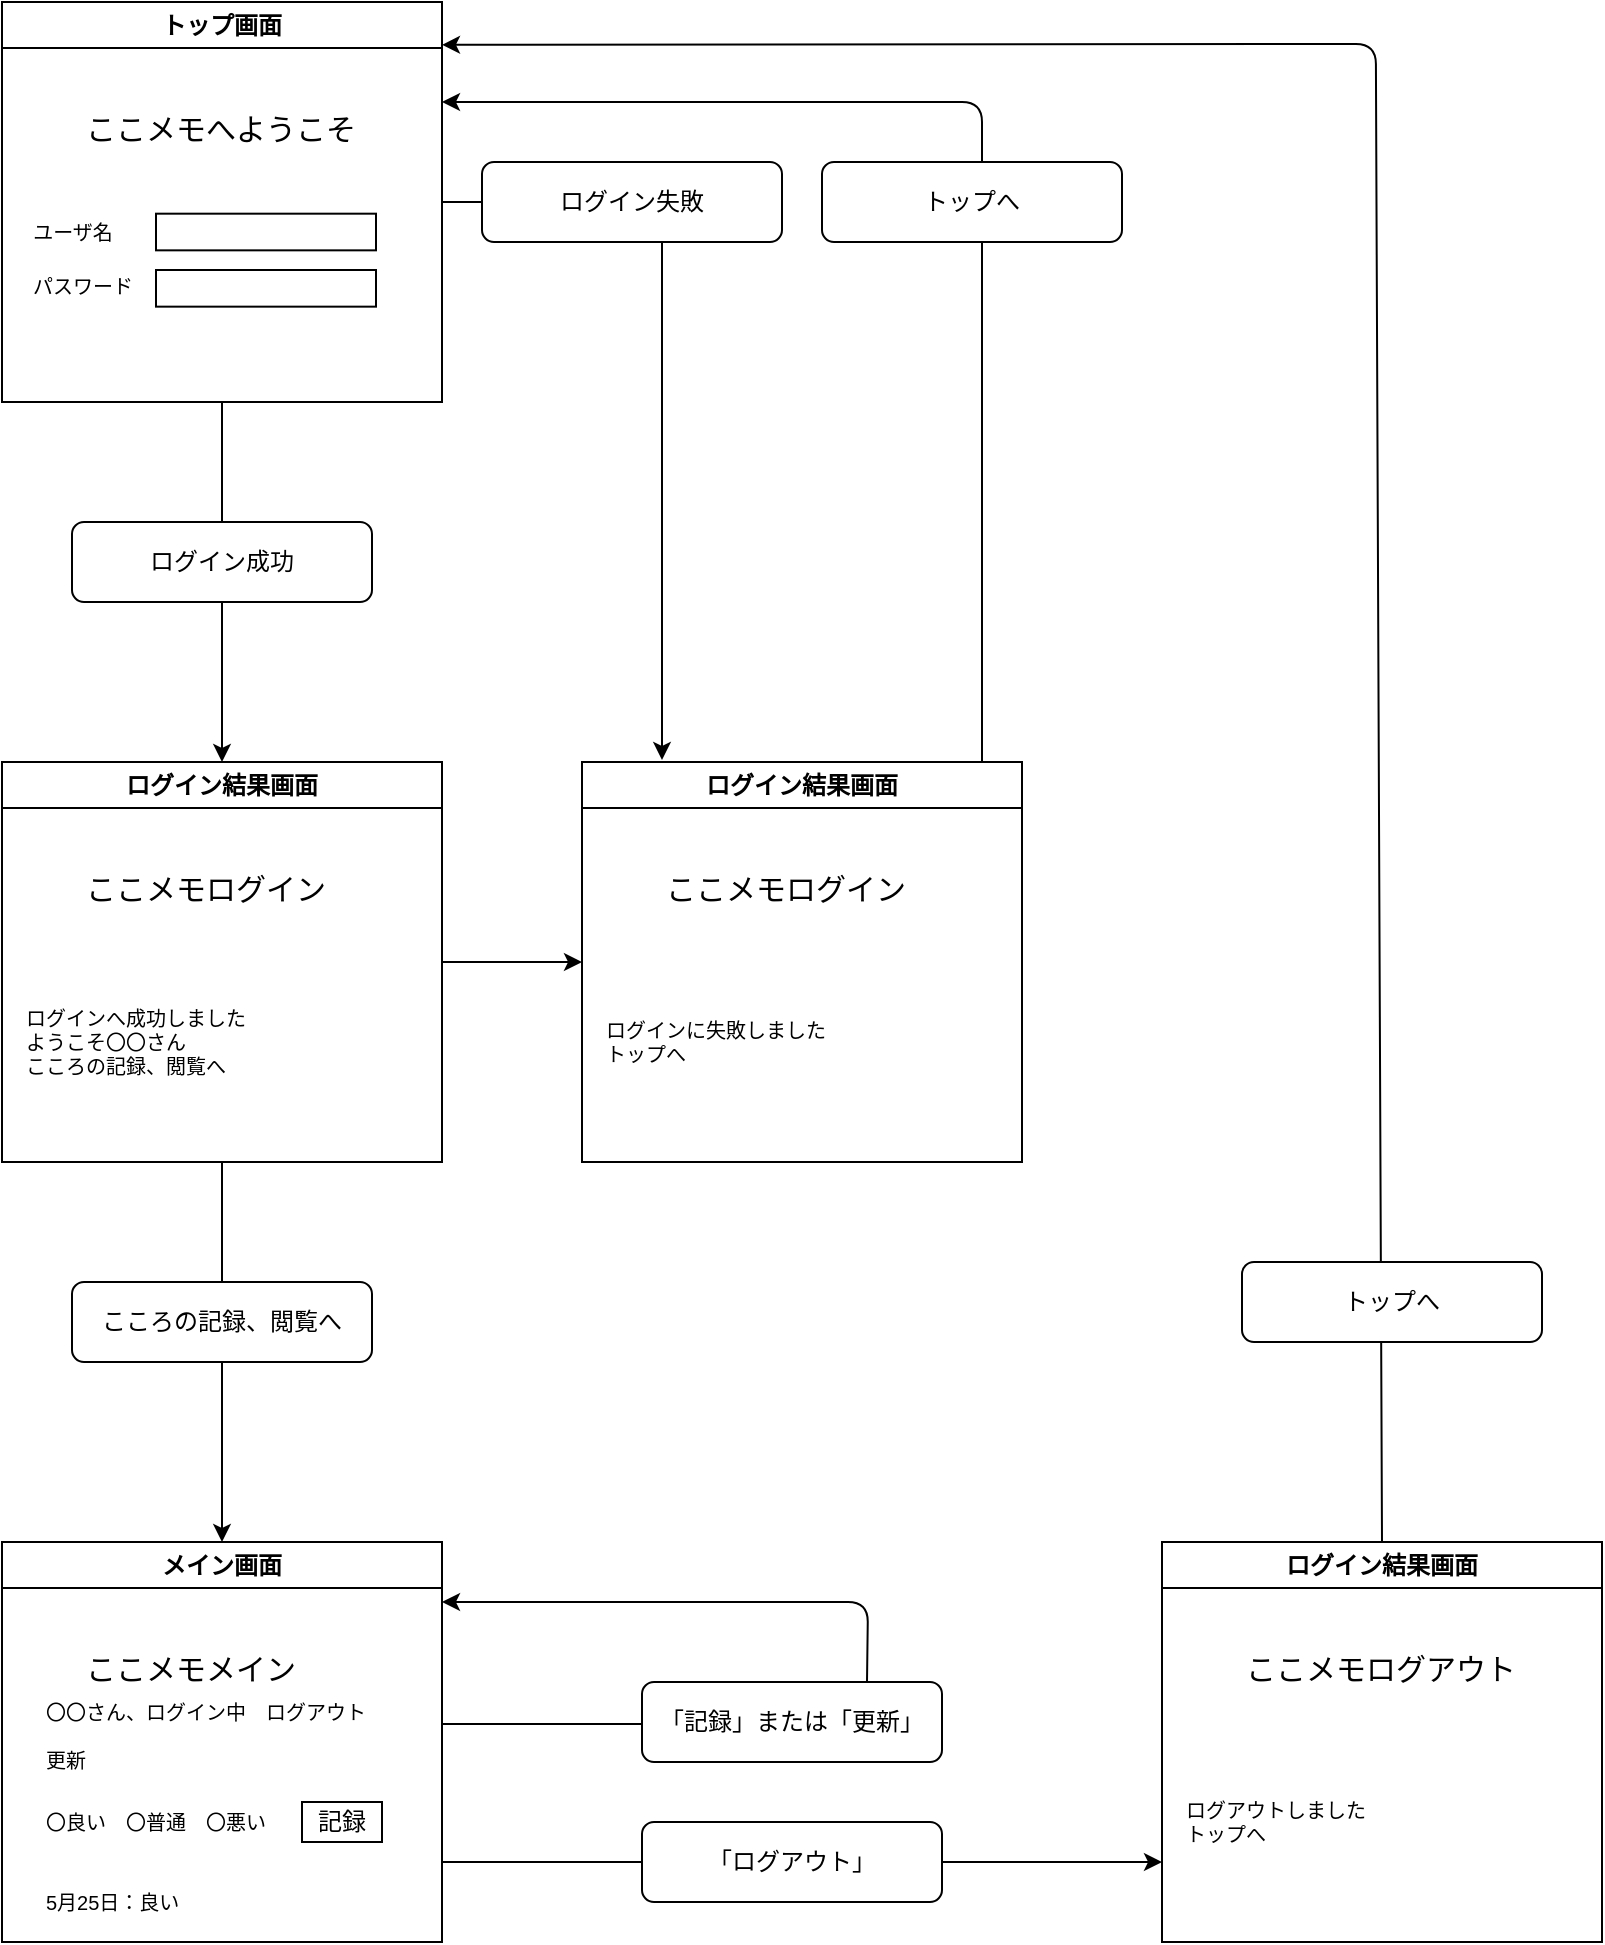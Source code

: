 <mxfile>
    <diagram id="Pz7pnQAjenZu9bmj3eIr" name="ページ1">
        <mxGraphModel dx="851" dy="614" grid="1" gridSize="10" guides="1" tooltips="1" connect="1" arrows="1" fold="1" page="1" pageScale="1" pageWidth="1169" pageHeight="1654" math="0" shadow="0">
            <root>
                <mxCell id="0"/>
                <mxCell id="1" parent="0"/>
                <mxCell id="20" value="" style="group" parent="1" vertex="1" connectable="0">
                    <mxGeometry x="90" y="80" width="220" height="200" as="geometry"/>
                </mxCell>
                <mxCell id="13" value="トップ画面" style="swimlane;whiteSpace=wrap;html=1;" parent="20" vertex="1">
                    <mxGeometry width="220" height="200" as="geometry">
                        <mxRectangle x="750" y="300" width="140" height="30" as="alternateBounds"/>
                    </mxGeometry>
                </mxCell>
                <mxCell id="16" value="ユーザ名" style="text;html=1;align=center;verticalAlign=middle;resizable=0;points=[];autosize=1;strokeColor=none;fillColor=none;fontSize=10;" parent="13" vertex="1">
                    <mxGeometry x="5" y="100" width="60" height="30" as="geometry"/>
                </mxCell>
                <mxCell id="18" value="" style="rounded=0;whiteSpace=wrap;html=1;" parent="13" vertex="1">
                    <mxGeometry x="77" y="134" width="110" height="18.33" as="geometry"/>
                </mxCell>
                <mxCell id="19" value="" style="rounded=0;whiteSpace=wrap;html=1;" parent="13" vertex="1">
                    <mxGeometry x="77" y="105.84" width="110" height="18.33" as="geometry"/>
                </mxCell>
                <mxCell id="15" value="&lt;div&gt;ここメモへようこそ&lt;/div&gt;" style="text;html=1;align=left;verticalAlign=middle;resizable=0;points=[];autosize=1;strokeColor=none;fillColor=none;fontSize=15;" parent="13" vertex="1">
                    <mxGeometry x="40" y="48" width="160" height="30" as="geometry"/>
                </mxCell>
                <mxCell id="17" value="パスワード" style="text;html=1;align=center;verticalAlign=middle;resizable=0;points=[];autosize=1;strokeColor=none;fillColor=none;fontSize=10;" parent="20" vertex="1">
                    <mxGeometry x="5" y="127" width="70" height="30" as="geometry"/>
                </mxCell>
                <mxCell id="39" value="" style="edgeStyle=none;html=1;" parent="1" source="13" edge="1">
                    <mxGeometry relative="1" as="geometry">
                        <mxPoint x="200" y="460" as="targetPoint"/>
                    </mxGeometry>
                </mxCell>
                <mxCell id="46" value="" style="edgeStyle=none;html=1;exitX=1;exitY=0.5;exitDx=0;exitDy=0;" parent="1" source="40" edge="1">
                    <mxGeometry relative="1" as="geometry">
                        <mxPoint x="280" y="560" as="sourcePoint"/>
                        <mxPoint x="380" y="560" as="targetPoint"/>
                    </mxGeometry>
                </mxCell>
                <mxCell id="51" value="" style="edgeStyle=none;html=1;" parent="1" source="40" edge="1">
                    <mxGeometry relative="1" as="geometry">
                        <mxPoint x="200" y="850" as="targetPoint"/>
                    </mxGeometry>
                </mxCell>
                <mxCell id="40" value="ログイン結果画面" style="swimlane;whiteSpace=wrap;html=1;" parent="1" vertex="1">
                    <mxGeometry x="90" y="460" width="220" height="200" as="geometry">
                        <mxRectangle x="750" y="300" width="140" height="30" as="alternateBounds"/>
                    </mxGeometry>
                </mxCell>
                <mxCell id="41" value="ログインへ成功しました&lt;div&gt;&lt;div style=&quot;&quot;&gt;&lt;span style=&quot;background-color: transparent;&quot;&gt;ようこそ〇〇さん&lt;/span&gt;&lt;/div&gt;&lt;div&gt;こころの記録、閲覧へ&lt;/div&gt;&lt;/div&gt;" style="text;html=1;align=left;verticalAlign=middle;resizable=0;points=[];autosize=1;strokeColor=none;fillColor=none;fontSize=10;" parent="40" vertex="1">
                    <mxGeometry x="10" y="115" width="130" height="50" as="geometry"/>
                </mxCell>
                <mxCell id="44" value="&lt;div&gt;ここメモログイン&lt;/div&gt;" style="text;html=1;align=left;verticalAlign=middle;resizable=0;points=[];autosize=1;strokeColor=none;fillColor=none;fontSize=15;" parent="40" vertex="1">
                    <mxGeometry x="40" y="48" width="140" height="30" as="geometry"/>
                </mxCell>
                <mxCell id="142" value="" style="edgeStyle=none;html=1;entryX=1;entryY=0.25;entryDx=0;entryDy=0;" parent="1" source="47" target="13" edge="1">
                    <mxGeometry relative="1" as="geometry">
                        <mxPoint x="560" y="130" as="targetPoint"/>
                        <Array as="points">
                            <mxPoint x="580" y="460"/>
                            <mxPoint x="580" y="130"/>
                        </Array>
                    </mxGeometry>
                </mxCell>
                <mxCell id="47" value="ログイン結果画面" style="swimlane;whiteSpace=wrap;html=1;" parent="1" vertex="1">
                    <mxGeometry x="380" y="460" width="220" height="200" as="geometry">
                        <mxRectangle x="750" y="300" width="140" height="30" as="alternateBounds"/>
                    </mxGeometry>
                </mxCell>
                <mxCell id="48" value="ログインに失敗しました&lt;div&gt;トップへ&lt;/div&gt;" style="text;html=1;align=left;verticalAlign=middle;resizable=0;points=[];autosize=1;strokeColor=none;fillColor=none;fontSize=10;" parent="47" vertex="1">
                    <mxGeometry x="10" y="120" width="130" height="40" as="geometry"/>
                </mxCell>
                <mxCell id="49" value="&lt;div&gt;ここメモログイン&lt;/div&gt;" style="text;html=1;align=left;verticalAlign=middle;resizable=0;points=[];autosize=1;strokeColor=none;fillColor=none;fontSize=15;" parent="47" vertex="1">
                    <mxGeometry x="40" y="48" width="140" height="30" as="geometry"/>
                </mxCell>
                <mxCell id="77" value="" style="edgeStyle=none;html=1;" parent="1" edge="1">
                    <mxGeometry relative="1" as="geometry">
                        <mxPoint x="310" y="1010" as="sourcePoint"/>
                        <mxPoint x="500" y="1010" as="targetPoint"/>
                    </mxGeometry>
                </mxCell>
                <mxCell id="55" value="メイン画面" style="swimlane;whiteSpace=wrap;html=1;" parent="1" vertex="1">
                    <mxGeometry x="90" y="850" width="220" height="200" as="geometry">
                        <mxRectangle x="750" y="300" width="140" height="30" as="alternateBounds"/>
                    </mxGeometry>
                </mxCell>
                <mxCell id="56" value="&lt;div style=&quot;&quot;&gt;&lt;span style=&quot;background-color: transparent;&quot;&gt;〇〇さん、ログイン中　ログアウト&lt;/span&gt;&lt;/div&gt;&lt;div style=&quot;&quot;&gt;&lt;span style=&quot;background-color: transparent;&quot;&gt;&lt;br&gt;&lt;/span&gt;&lt;/div&gt;&lt;div style=&quot;&quot;&gt;&lt;span style=&quot;background-color: transparent;&quot;&gt;更新&lt;/span&gt;&lt;/div&gt;&lt;div style=&quot;&quot;&gt;&lt;br&gt;&lt;/div&gt;&lt;div style=&quot;&quot;&gt;&lt;br&gt;&lt;/div&gt;&lt;div&gt;&lt;br&gt;&lt;/div&gt;" style="text;html=1;align=left;verticalAlign=middle;resizable=0;points=[];autosize=1;strokeColor=none;fillColor=none;fontSize=10;" parent="55" vertex="1">
                    <mxGeometry x="20" y="70" width="180" height="90" as="geometry"/>
                </mxCell>
                <mxCell id="57" value="&lt;div&gt;ここメモメイン&lt;/div&gt;" style="text;html=1;align=left;verticalAlign=middle;resizable=0;points=[];autosize=1;strokeColor=none;fillColor=none;fontSize=15;" parent="55" vertex="1">
                    <mxGeometry x="40" y="48" width="130" height="30" as="geometry"/>
                </mxCell>
                <mxCell id="63" value="&lt;div style=&quot;font-size: 10px;&quot;&gt;&lt;font style=&quot;background-color: transparent;&quot;&gt;〇良い&lt;/font&gt;&lt;span style=&quot;background-color: transparent;&quot;&gt;　&lt;/span&gt;&lt;font style=&quot;background-color: transparent;&quot;&gt;〇普通&lt;/font&gt;&lt;span style=&quot;background-color: transparent;&quot;&gt;　&lt;/span&gt;&lt;font style=&quot;background-color: transparent;&quot;&gt;〇悪い&lt;/font&gt;&lt;/div&gt;" style="text;html=1;align=left;verticalAlign=middle;resizable=0;points=[];autosize=1;strokeColor=none;fillColor=none;fontColor=#000000;" parent="55" vertex="1">
                    <mxGeometry x="20" y="125" width="130" height="30" as="geometry"/>
                </mxCell>
                <mxCell id="60" value="&lt;div style=&quot;font-size: 10px;&quot;&gt;&lt;br&gt;&lt;/div&gt;" style="text;html=1;align=left;verticalAlign=middle;resizable=0;points=[];autosize=1;strokeColor=none;fillColor=none;" parent="55" vertex="1">
                    <mxGeometry x="20" y="155" width="20" height="30" as="geometry"/>
                </mxCell>
                <mxCell id="84" value="記録" style="rounded=0;whiteSpace=wrap;html=1;" parent="55" vertex="1">
                    <mxGeometry x="150" y="130" width="40" height="20" as="geometry"/>
                </mxCell>
                <mxCell id="146" value="5月25日：良い" style="text;html=1;align=left;verticalAlign=middle;resizable=0;points=[];autosize=1;strokeColor=none;fillColor=none;fontSize=10;" parent="55" vertex="1">
                    <mxGeometry x="20" y="165" width="90" height="30" as="geometry"/>
                </mxCell>
                <mxCell id="68" value="ログイン成功" style="rounded=1;whiteSpace=wrap;html=1;" parent="1" vertex="1">
                    <mxGeometry x="125" y="340" width="150" height="40" as="geometry"/>
                </mxCell>
                <mxCell id="69" value="" style="endArrow=classic;html=1;exitX=1;exitY=0.5;exitDx=0;exitDy=0;" parent="1" source="13" edge="1">
                    <mxGeometry width="50" height="50" relative="1" as="geometry">
                        <mxPoint x="370" y="320" as="sourcePoint"/>
                        <mxPoint x="420" y="459" as="targetPoint"/>
                        <Array as="points">
                            <mxPoint x="420" y="180"/>
                        </Array>
                    </mxGeometry>
                </mxCell>
                <mxCell id="70" value="ログイン失敗" style="rounded=1;whiteSpace=wrap;html=1;" parent="1" vertex="1">
                    <mxGeometry x="330" y="160" width="150" height="40" as="geometry"/>
                </mxCell>
                <mxCell id="73" value="トップへ" style="rounded=1;whiteSpace=wrap;html=1;" parent="1" vertex="1">
                    <mxGeometry x="500" y="160" width="150" height="40" as="geometry"/>
                </mxCell>
                <mxCell id="74" value="こころの記録、閲覧へ" style="rounded=1;whiteSpace=wrap;html=1;" parent="1" vertex="1">
                    <mxGeometry x="125" y="720" width="150" height="40" as="geometry"/>
                </mxCell>
                <mxCell id="78" value="「ログアウト」" style="rounded=1;whiteSpace=wrap;html=1;" parent="1" vertex="1">
                    <mxGeometry x="410" y="990" width="150" height="40" as="geometry"/>
                </mxCell>
                <mxCell id="85" value="" style="endArrow=classic;html=1;" parent="1" edge="1">
                    <mxGeometry width="50" height="50" relative="1" as="geometry">
                        <mxPoint x="310" y="941" as="sourcePoint"/>
                        <mxPoint x="420" y="941" as="targetPoint"/>
                    </mxGeometry>
                </mxCell>
                <mxCell id="86" value="「記録」または「更新」" style="rounded=1;whiteSpace=wrap;html=1;" parent="1" vertex="1">
                    <mxGeometry x="410" y="920" width="150" height="40" as="geometry"/>
                </mxCell>
                <mxCell id="88" value="" style="endArrow=classic;html=1;exitX=0.75;exitY=0;exitDx=0;exitDy=0;" parent="1" source="86" edge="1">
                    <mxGeometry width="50" height="50" relative="1" as="geometry">
                        <mxPoint x="443" y="900" as="sourcePoint"/>
                        <mxPoint x="310" y="880" as="targetPoint"/>
                        <Array as="points">
                            <mxPoint x="523" y="880"/>
                            <mxPoint x="443" y="880"/>
                        </Array>
                    </mxGeometry>
                </mxCell>
                <mxCell id="120" value="" style="endArrow=classic;html=1;entryX=1.014;entryY=0.107;entryDx=0;entryDy=0;entryPerimeter=0;exitX=0.5;exitY=0;exitDx=0;exitDy=0;" parent="1" source="133" edge="1">
                    <mxGeometry width="50" height="50" relative="1" as="geometry">
                        <mxPoint x="776.92" y="960" as="sourcePoint"/>
                        <mxPoint x="310.0" y="101.4" as="targetPoint"/>
                        <Array as="points">
                            <mxPoint x="776.92" y="101"/>
                        </Array>
                    </mxGeometry>
                </mxCell>
                <mxCell id="133" value="ログイン結果画面" style="swimlane;whiteSpace=wrap;html=1;" parent="1" vertex="1">
                    <mxGeometry x="670" y="850" width="220" height="200" as="geometry">
                        <mxRectangle x="750" y="300" width="140" height="30" as="alternateBounds"/>
                    </mxGeometry>
                </mxCell>
                <mxCell id="134" value="ログアウトしました&lt;div&gt;トップへ&lt;/div&gt;" style="text;html=1;align=left;verticalAlign=middle;resizable=0;points=[];autosize=1;strokeColor=none;fillColor=none;fontSize=10;" parent="133" vertex="1">
                    <mxGeometry x="10" y="120" width="110" height="40" as="geometry"/>
                </mxCell>
                <mxCell id="135" value="&lt;div&gt;ここメモログアウト&lt;/div&gt;" style="text;html=1;align=left;verticalAlign=middle;resizable=0;points=[];autosize=1;strokeColor=none;fillColor=none;fontSize=15;" parent="133" vertex="1">
                    <mxGeometry x="40" y="48" width="160" height="30" as="geometry"/>
                </mxCell>
                <mxCell id="138" value="" style="edgeStyle=none;html=1;" parent="1" source="78" edge="1">
                    <mxGeometry relative="1" as="geometry">
                        <mxPoint x="560" y="1010" as="sourcePoint"/>
                        <mxPoint x="670" y="1010" as="targetPoint"/>
                    </mxGeometry>
                </mxCell>
                <mxCell id="145" value="トップへ" style="rounded=1;whiteSpace=wrap;html=1;" parent="1" vertex="1">
                    <mxGeometry x="710" y="710" width="150" height="40" as="geometry"/>
                </mxCell>
            </root>
        </mxGraphModel>
    </diagram>
</mxfile>